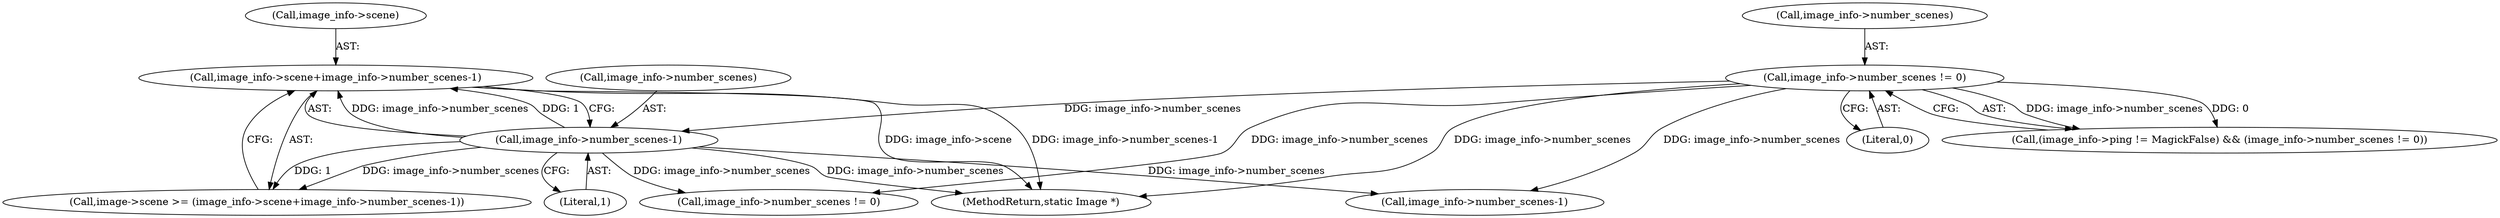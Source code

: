 digraph "0_ImageMagick_6b6bff054d569a77973f2140c0e86366e6168a6c_1@pointer" {
"1000491" [label="(Call,image_info->scene+image_info->number_scenes-1)"];
"1000495" [label="(Call,image_info->number_scenes-1)"];
"1000481" [label="(Call,image_info->number_scenes != 0)"];
"1000554" [label="(Call,image_info->number_scenes != 0)"];
"1000492" [label="(Call,image_info->scene)"];
"1000481" [label="(Call,image_info->number_scenes != 0)"];
"1000491" [label="(Call,image_info->scene+image_info->number_scenes-1)"];
"1000487" [label="(Call,image->scene >= (image_info->scene+image_info->number_scenes-1))"];
"1000485" [label="(Literal,0)"];
"1002573" [label="(MethodReturn,static Image *)"];
"1000475" [label="(Call,(image_info->ping != MagickFalse) && (image_info->number_scenes != 0))"];
"1000499" [label="(Literal,1)"];
"1000495" [label="(Call,image_info->number_scenes-1)"];
"1000482" [label="(Call,image_info->number_scenes)"];
"1000568" [label="(Call,image_info->number_scenes-1)"];
"1000496" [label="(Call,image_info->number_scenes)"];
"1000491" -> "1000487"  [label="AST: "];
"1000491" -> "1000495"  [label="CFG: "];
"1000492" -> "1000491"  [label="AST: "];
"1000495" -> "1000491"  [label="AST: "];
"1000487" -> "1000491"  [label="CFG: "];
"1000491" -> "1002573"  [label="DDG: image_info->number_scenes-1"];
"1000491" -> "1002573"  [label="DDG: image_info->scene"];
"1000495" -> "1000491"  [label="DDG: image_info->number_scenes"];
"1000495" -> "1000491"  [label="DDG: 1"];
"1000495" -> "1000499"  [label="CFG: "];
"1000496" -> "1000495"  [label="AST: "];
"1000499" -> "1000495"  [label="AST: "];
"1000495" -> "1002573"  [label="DDG: image_info->number_scenes"];
"1000495" -> "1000487"  [label="DDG: image_info->number_scenes"];
"1000495" -> "1000487"  [label="DDG: 1"];
"1000481" -> "1000495"  [label="DDG: image_info->number_scenes"];
"1000495" -> "1000554"  [label="DDG: image_info->number_scenes"];
"1000495" -> "1000568"  [label="DDG: image_info->number_scenes"];
"1000481" -> "1000475"  [label="AST: "];
"1000481" -> "1000485"  [label="CFG: "];
"1000482" -> "1000481"  [label="AST: "];
"1000485" -> "1000481"  [label="AST: "];
"1000475" -> "1000481"  [label="CFG: "];
"1000481" -> "1002573"  [label="DDG: image_info->number_scenes"];
"1000481" -> "1000475"  [label="DDG: image_info->number_scenes"];
"1000481" -> "1000475"  [label="DDG: 0"];
"1000481" -> "1000554"  [label="DDG: image_info->number_scenes"];
"1000481" -> "1000568"  [label="DDG: image_info->number_scenes"];
}

